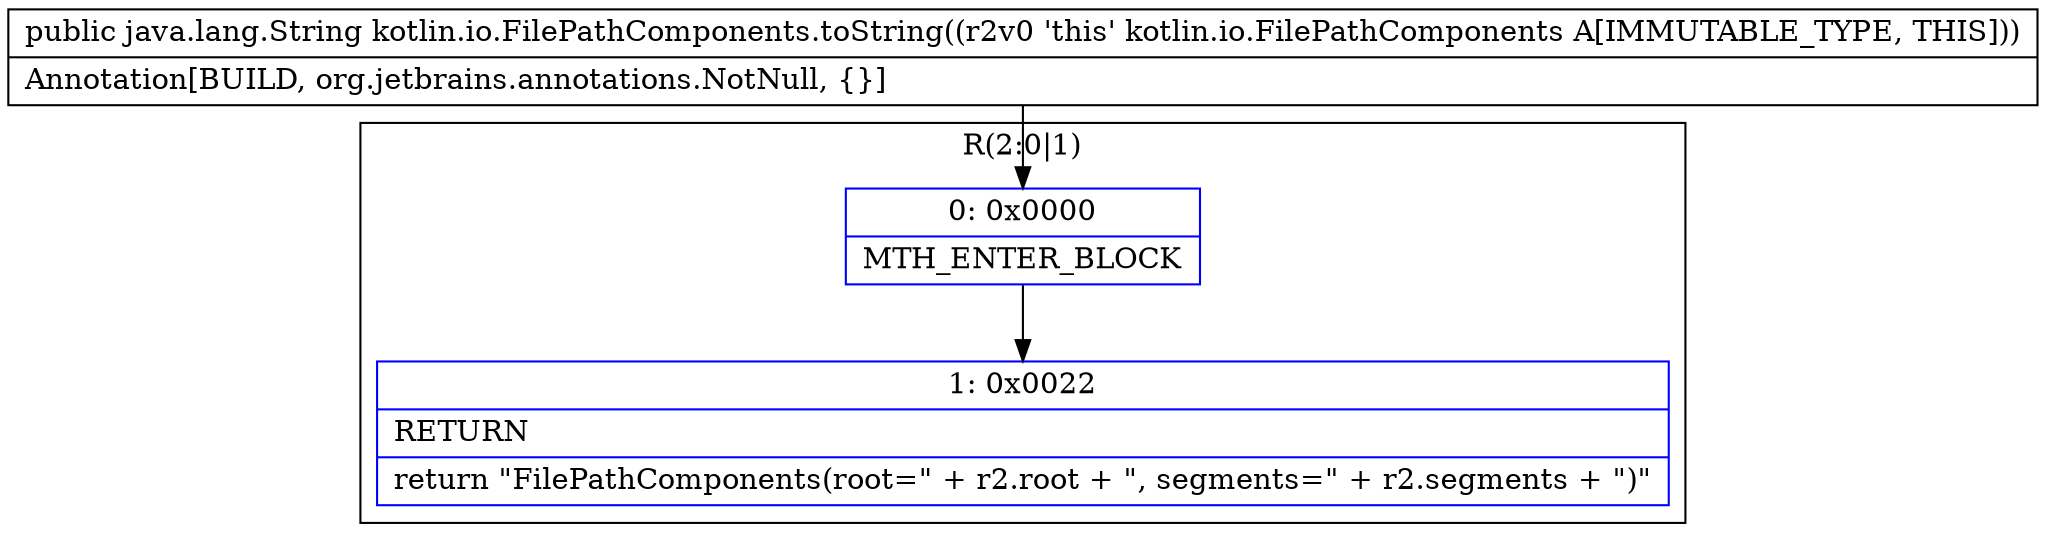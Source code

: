 digraph "CFG forkotlin.io.FilePathComponents.toString()Ljava\/lang\/String;" {
subgraph cluster_Region_1968102581 {
label = "R(2:0|1)";
node [shape=record,color=blue];
Node_0 [shape=record,label="{0\:\ 0x0000|MTH_ENTER_BLOCK\l}"];
Node_1 [shape=record,label="{1\:\ 0x0022|RETURN\l|return \"FilePathComponents(root=\" + r2.root + \", segments=\" + r2.segments + \")\"\l}"];
}
MethodNode[shape=record,label="{public java.lang.String kotlin.io.FilePathComponents.toString((r2v0 'this' kotlin.io.FilePathComponents A[IMMUTABLE_TYPE, THIS]))  | Annotation[BUILD, org.jetbrains.annotations.NotNull, \{\}]\l}"];
MethodNode -> Node_0;
Node_0 -> Node_1;
}

